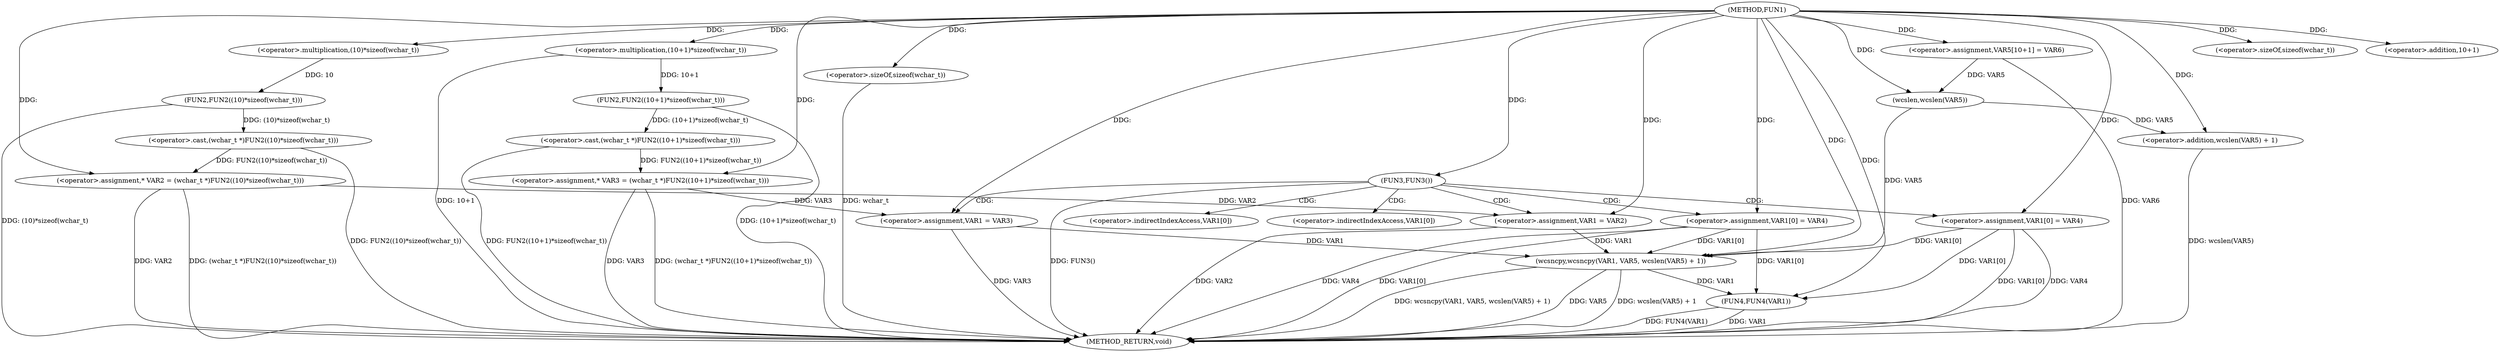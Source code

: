 digraph FUN1 {  
"1000100" [label = "(METHOD,FUN1)" ]
"1000160" [label = "(METHOD_RETURN,void)" ]
"1000104" [label = "(<operator>.assignment,* VAR2 = (wchar_t *)FUN2((10)*sizeof(wchar_t)))" ]
"1000106" [label = "(<operator>.cast,(wchar_t *)FUN2((10)*sizeof(wchar_t)))" ]
"1000108" [label = "(FUN2,FUN2((10)*sizeof(wchar_t)))" ]
"1000109" [label = "(<operator>.multiplication,(10)*sizeof(wchar_t))" ]
"1000111" [label = "(<operator>.sizeOf,sizeof(wchar_t))" ]
"1000114" [label = "(<operator>.assignment,* VAR3 = (wchar_t *)FUN2((10+1)*sizeof(wchar_t)))" ]
"1000116" [label = "(<operator>.cast,(wchar_t *)FUN2((10+1)*sizeof(wchar_t)))" ]
"1000118" [label = "(FUN2,FUN2((10+1)*sizeof(wchar_t)))" ]
"1000119" [label = "(<operator>.multiplication,(10+1)*sizeof(wchar_t))" ]
"1000120" [label = "(<operator>.addition,10+1)" ]
"1000123" [label = "(<operator>.sizeOf,sizeof(wchar_t))" ]
"1000126" [label = "(FUN3,FUN3())" ]
"1000128" [label = "(<operator>.assignment,VAR1 = VAR2)" ]
"1000131" [label = "(<operator>.assignment,VAR1[0] = VAR4)" ]
"1000138" [label = "(<operator>.assignment,VAR1 = VAR3)" ]
"1000141" [label = "(<operator>.assignment,VAR1[0] = VAR4)" ]
"1000148" [label = "(<operator>.assignment,VAR5[10+1] = VAR6)" ]
"1000151" [label = "(wcsncpy,wcsncpy(VAR1, VAR5, wcslen(VAR5) + 1))" ]
"1000154" [label = "(<operator>.addition,wcslen(VAR5) + 1)" ]
"1000155" [label = "(wcslen,wcslen(VAR5))" ]
"1000158" [label = "(FUN4,FUN4(VAR1))" ]
"1000132" [label = "(<operator>.indirectIndexAccess,VAR1[0])" ]
"1000142" [label = "(<operator>.indirectIndexAccess,VAR1[0])" ]
  "1000158" -> "1000160"  [ label = "DDG: VAR1"] 
  "1000141" -> "1000160"  [ label = "DDG: VAR1[0]"] 
  "1000106" -> "1000160"  [ label = "DDG: FUN2((10)*sizeof(wchar_t))"] 
  "1000151" -> "1000160"  [ label = "DDG: wcsncpy(VAR1, VAR5, wcslen(VAR5) + 1)"] 
  "1000104" -> "1000160"  [ label = "DDG: VAR2"] 
  "1000138" -> "1000160"  [ label = "DDG: VAR3"] 
  "1000114" -> "1000160"  [ label = "DDG: VAR3"] 
  "1000151" -> "1000160"  [ label = "DDG: VAR5"] 
  "1000116" -> "1000160"  [ label = "DDG: FUN2((10+1)*sizeof(wchar_t))"] 
  "1000151" -> "1000160"  [ label = "DDG: wcslen(VAR5) + 1"] 
  "1000141" -> "1000160"  [ label = "DDG: VAR4"] 
  "1000148" -> "1000160"  [ label = "DDG: VAR6"] 
  "1000118" -> "1000160"  [ label = "DDG: (10+1)*sizeof(wchar_t)"] 
  "1000114" -> "1000160"  [ label = "DDG: (wchar_t *)FUN2((10+1)*sizeof(wchar_t))"] 
  "1000128" -> "1000160"  [ label = "DDG: VAR2"] 
  "1000126" -> "1000160"  [ label = "DDG: FUN3()"] 
  "1000131" -> "1000160"  [ label = "DDG: VAR1[0]"] 
  "1000154" -> "1000160"  [ label = "DDG: wcslen(VAR5)"] 
  "1000158" -> "1000160"  [ label = "DDG: FUN4(VAR1)"] 
  "1000131" -> "1000160"  [ label = "DDG: VAR4"] 
  "1000119" -> "1000160"  [ label = "DDG: 10+1"] 
  "1000104" -> "1000160"  [ label = "DDG: (wchar_t *)FUN2((10)*sizeof(wchar_t))"] 
  "1000108" -> "1000160"  [ label = "DDG: (10)*sizeof(wchar_t)"] 
  "1000123" -> "1000160"  [ label = "DDG: wchar_t"] 
  "1000106" -> "1000104"  [ label = "DDG: FUN2((10)*sizeof(wchar_t))"] 
  "1000100" -> "1000104"  [ label = "DDG: "] 
  "1000108" -> "1000106"  [ label = "DDG: (10)*sizeof(wchar_t)"] 
  "1000109" -> "1000108"  [ label = "DDG: 10"] 
  "1000100" -> "1000109"  [ label = "DDG: "] 
  "1000100" -> "1000111"  [ label = "DDG: "] 
  "1000116" -> "1000114"  [ label = "DDG: FUN2((10+1)*sizeof(wchar_t))"] 
  "1000100" -> "1000114"  [ label = "DDG: "] 
  "1000118" -> "1000116"  [ label = "DDG: (10+1)*sizeof(wchar_t)"] 
  "1000119" -> "1000118"  [ label = "DDG: 10+1"] 
  "1000100" -> "1000119"  [ label = "DDG: "] 
  "1000100" -> "1000120"  [ label = "DDG: "] 
  "1000100" -> "1000123"  [ label = "DDG: "] 
  "1000100" -> "1000126"  [ label = "DDG: "] 
  "1000104" -> "1000128"  [ label = "DDG: VAR2"] 
  "1000100" -> "1000128"  [ label = "DDG: "] 
  "1000100" -> "1000131"  [ label = "DDG: "] 
  "1000114" -> "1000138"  [ label = "DDG: VAR3"] 
  "1000100" -> "1000138"  [ label = "DDG: "] 
  "1000100" -> "1000141"  [ label = "DDG: "] 
  "1000100" -> "1000148"  [ label = "DDG: "] 
  "1000141" -> "1000151"  [ label = "DDG: VAR1[0]"] 
  "1000128" -> "1000151"  [ label = "DDG: VAR1"] 
  "1000131" -> "1000151"  [ label = "DDG: VAR1[0]"] 
  "1000138" -> "1000151"  [ label = "DDG: VAR1"] 
  "1000100" -> "1000151"  [ label = "DDG: "] 
  "1000155" -> "1000151"  [ label = "DDG: VAR5"] 
  "1000155" -> "1000154"  [ label = "DDG: VAR5"] 
  "1000148" -> "1000155"  [ label = "DDG: VAR5"] 
  "1000100" -> "1000155"  [ label = "DDG: "] 
  "1000100" -> "1000154"  [ label = "DDG: "] 
  "1000141" -> "1000158"  [ label = "DDG: VAR1[0]"] 
  "1000131" -> "1000158"  [ label = "DDG: VAR1[0]"] 
  "1000151" -> "1000158"  [ label = "DDG: VAR1"] 
  "1000100" -> "1000158"  [ label = "DDG: "] 
  "1000126" -> "1000132"  [ label = "CDG: "] 
  "1000126" -> "1000142"  [ label = "CDG: "] 
  "1000126" -> "1000128"  [ label = "CDG: "] 
  "1000126" -> "1000141"  [ label = "CDG: "] 
  "1000126" -> "1000131"  [ label = "CDG: "] 
  "1000126" -> "1000138"  [ label = "CDG: "] 
}

